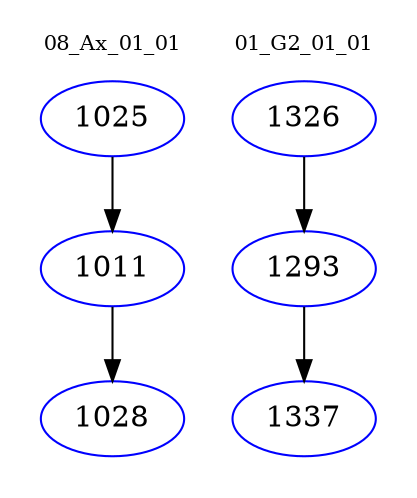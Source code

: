 digraph{
subgraph cluster_0 {
color = white
label = "08_Ax_01_01";
fontsize=10;
T0_1025 [label="1025", color="blue"]
T0_1025 -> T0_1011 [color="black"]
T0_1011 [label="1011", color="blue"]
T0_1011 -> T0_1028 [color="black"]
T0_1028 [label="1028", color="blue"]
}
subgraph cluster_1 {
color = white
label = "01_G2_01_01";
fontsize=10;
T1_1326 [label="1326", color="blue"]
T1_1326 -> T1_1293 [color="black"]
T1_1293 [label="1293", color="blue"]
T1_1293 -> T1_1337 [color="black"]
T1_1337 [label="1337", color="blue"]
}
}
